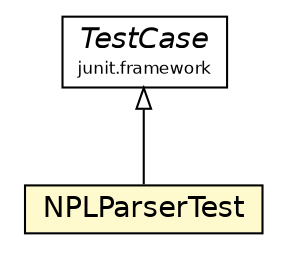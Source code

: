 #!/usr/local/bin/dot
#
# Class diagram 
# Generated by UMLGraph version R5_6_6-1-g9240c4 (http://www.umlgraph.org/)
#

digraph G {
	edge [fontname="Helvetica",fontsize=10,labelfontname="Helvetica",labelfontsize=10];
	node [fontname="Helvetica",fontsize=10,shape=plaintext];
	nodesep=0.25;
	ranksep=0.5;
	// ora4mas.nopl.test.NPLParserTest
	c6891 [label=<<table title="ora4mas.nopl.test.NPLParserTest" border="0" cellborder="1" cellspacing="0" cellpadding="2" port="p" bgcolor="lemonChiffon" href="./NPLParserTest.html">
		<tr><td><table border="0" cellspacing="0" cellpadding="1">
<tr><td align="center" balign="center"> NPLParserTest </td></tr>
		</table></td></tr>
		</table>>, URL="./NPLParserTest.html", fontname="Helvetica", fontcolor="black", fontsize=14.0];
	//ora4mas.nopl.test.NPLParserTest extends junit.framework.TestCase
	c6896:p -> c6891:p [dir=back,arrowtail=empty];
	// junit.framework.TestCase
	c6896 [label=<<table title="junit.framework.TestCase" border="0" cellborder="1" cellspacing="0" cellpadding="2" port="p" href="http://java.sun.com/j2se/1.4.2/docs/api/junit/framework/TestCase.html">
		<tr><td><table border="0" cellspacing="0" cellpadding="1">
<tr><td align="center" balign="center"><font face="Helvetica-Oblique"> TestCase </font></td></tr>
<tr><td align="center" balign="center"><font point-size="8.0"> junit.framework </font></td></tr>
		</table></td></tr>
		</table>>, URL="http://java.sun.com/j2se/1.4.2/docs/api/junit/framework/TestCase.html", fontname="Helvetica", fontcolor="black", fontsize=14.0];
}

